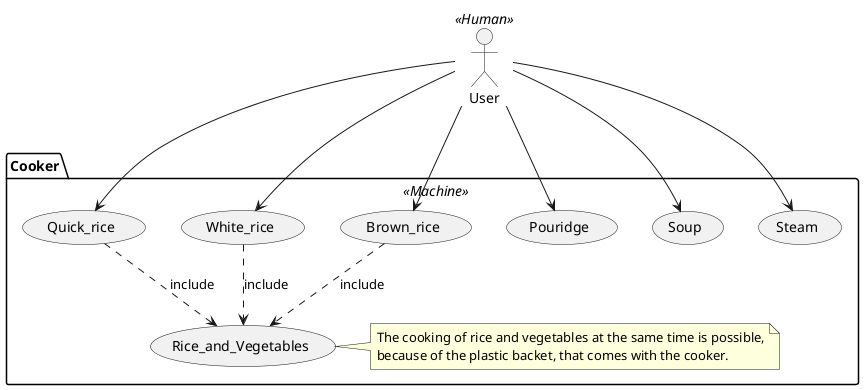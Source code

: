 @startuml UseCase

package Cooker << Machine >>{
    usecase Quick_rice
    usecase White_rice
    usecase Brown_rice
    usecase Pouridge
    usecase Soup
    usecase Steam
    usecase Rice_and_Vegetables
    note right of Rice_and_Vegetables: The cooking of rice and vegetables at the same time is possible,\nbecause of the plastic backet, that comes with the cooker.
}

actor User << Human >>

User --> Quick_rice
User --> White_rice 
User --> Brown_rice 
User --> Pouridge 
User --> Soup 
User --> Steam 

Quick_rice ..> Rice_and_Vegetables : include
White_rice ..> Rice_and_Vegetables : include
Brown_rice ..> Rice_and_Vegetables : include

@enduml